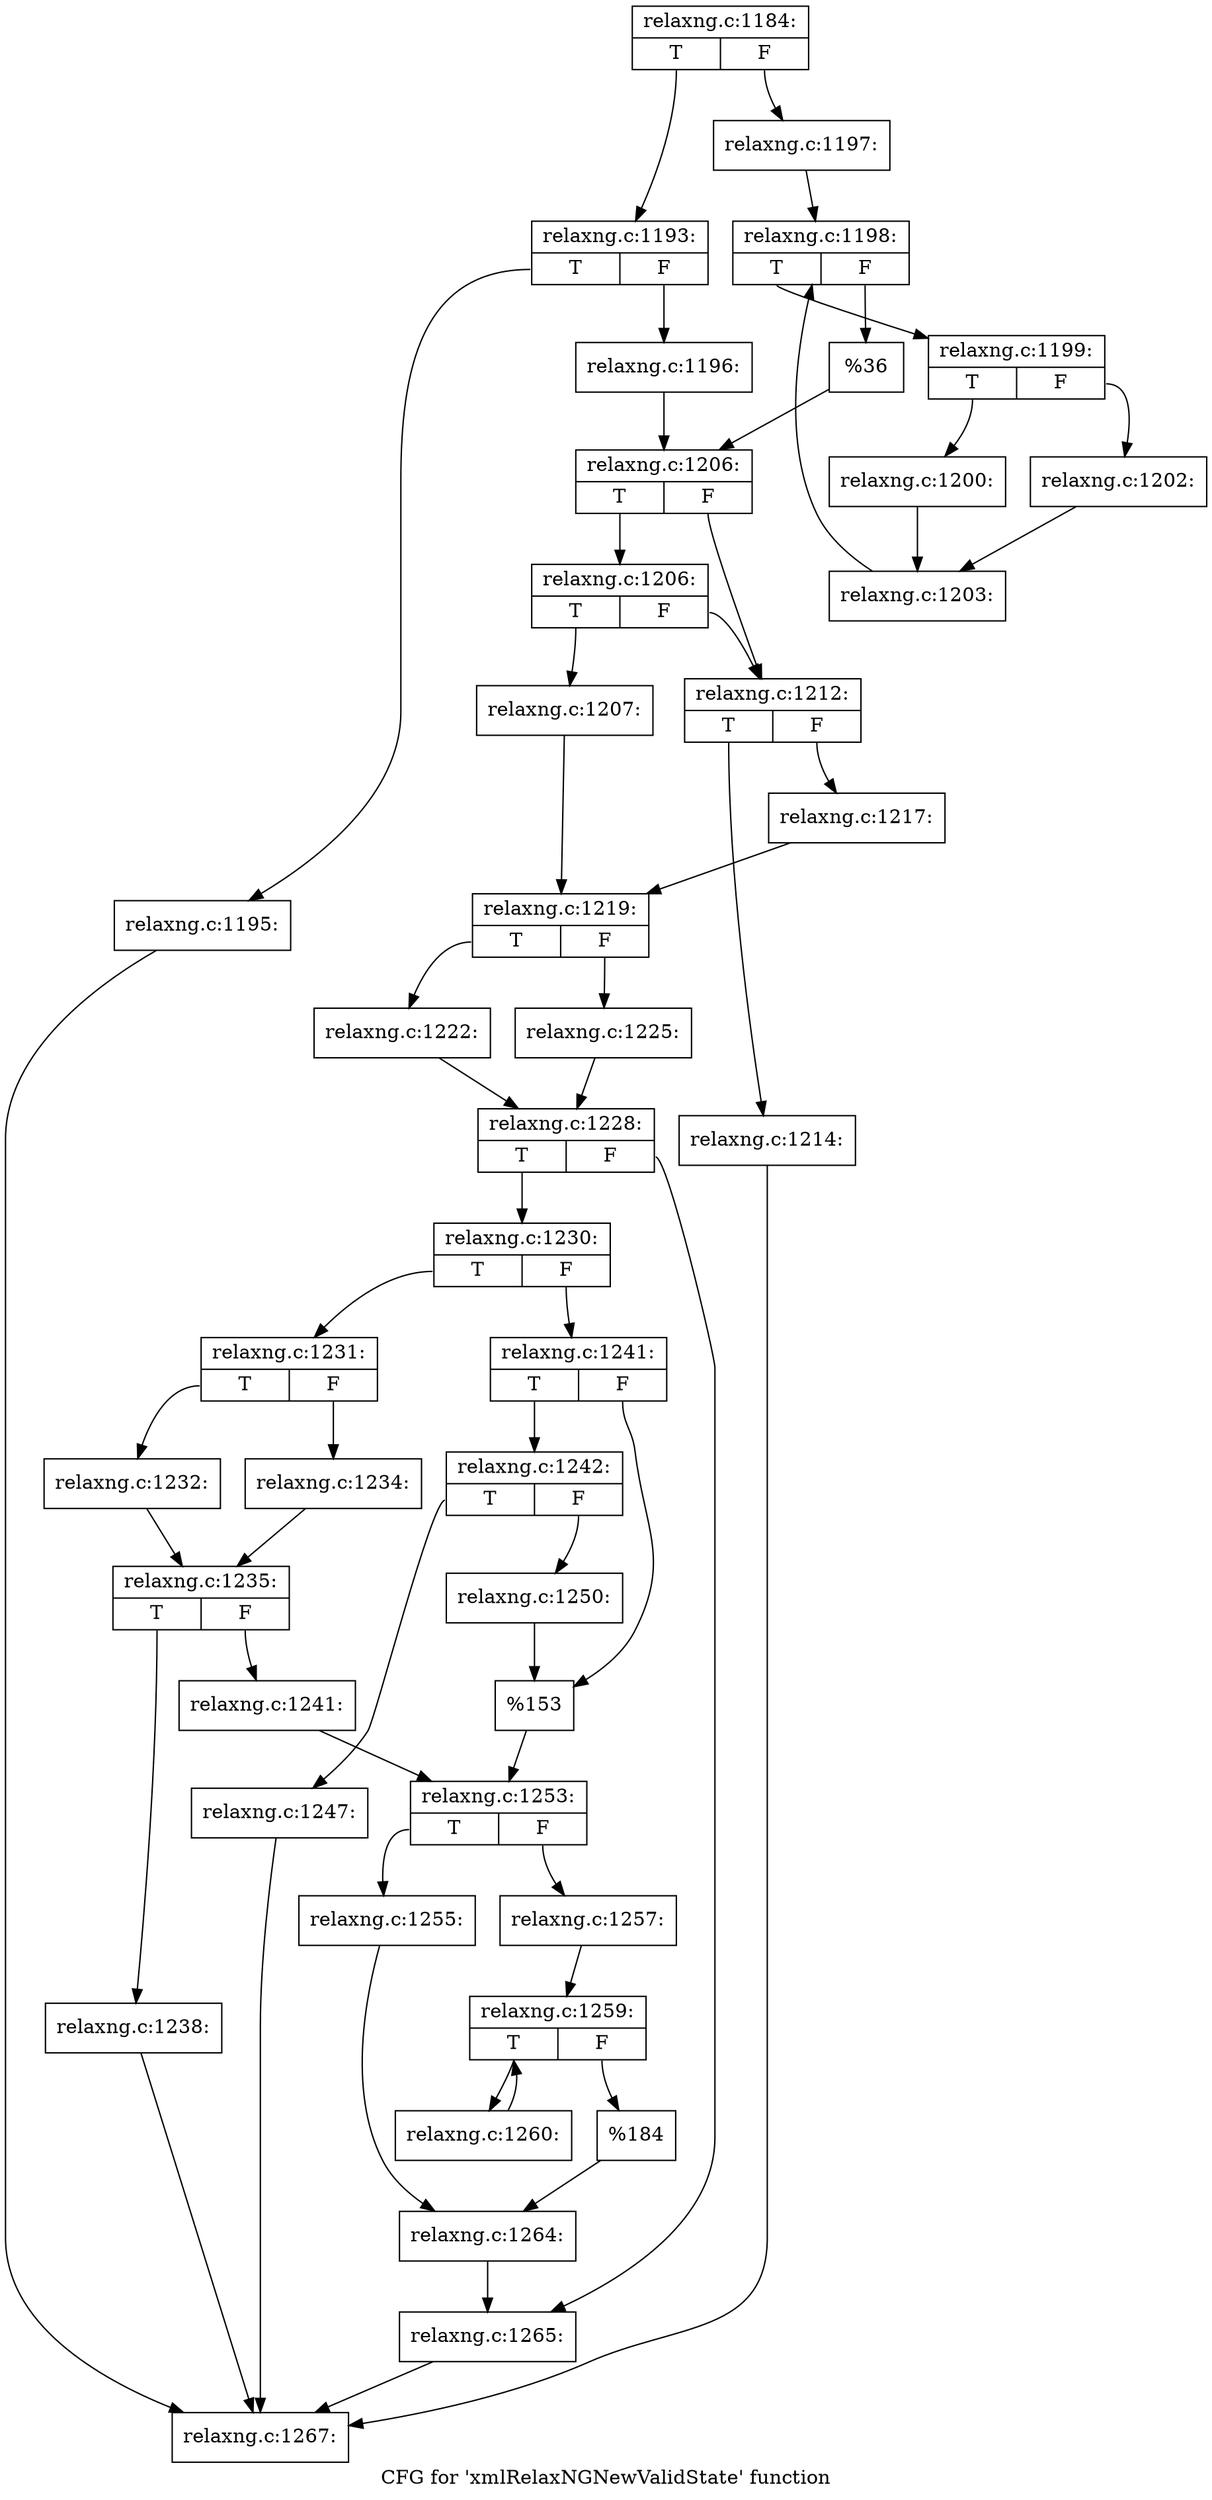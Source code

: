 digraph "CFG for 'xmlRelaxNGNewValidState' function" {
	label="CFG for 'xmlRelaxNGNewValidState' function";

	Node0x555e9c6fe460 [shape=record,label="{relaxng.c:1184:|{<s0>T|<s1>F}}"];
	Node0x555e9c6fe460:s0 -> Node0x555e9c702a70;
	Node0x555e9c6fe460:s1 -> Node0x555e9c702b10;
	Node0x555e9c702a70 [shape=record,label="{relaxng.c:1193:|{<s0>T|<s1>F}}"];
	Node0x555e9c702a70:s0 -> Node0x555e9c703130;
	Node0x555e9c702a70:s1 -> Node0x555e9c703180;
	Node0x555e9c703130 [shape=record,label="{relaxng.c:1195:}"];
	Node0x555e9c703130 -> Node0x555e9c6fe4b0;
	Node0x555e9c703180 [shape=record,label="{relaxng.c:1196:}"];
	Node0x555e9c703180 -> Node0x555e9c702ac0;
	Node0x555e9c702b10 [shape=record,label="{relaxng.c:1197:}"];
	Node0x555e9c702b10 -> Node0x555e9c7038a0;
	Node0x555e9c7038a0 [shape=record,label="{relaxng.c:1198:|{<s0>T|<s1>F}}"];
	Node0x555e9c7038a0:s0 -> Node0x555e9c703ca0;
	Node0x555e9c7038a0:s1 -> Node0x555e9c703ac0;
	Node0x555e9c703ca0 [shape=record,label="{relaxng.c:1199:|{<s0>T|<s1>F}}"];
	Node0x555e9c703ca0:s0 -> Node0x555e9c703e50;
	Node0x555e9c703ca0:s1 -> Node0x555e9c703ef0;
	Node0x555e9c703e50 [shape=record,label="{relaxng.c:1200:}"];
	Node0x555e9c703e50 -> Node0x555e9c703ea0;
	Node0x555e9c703ef0 [shape=record,label="{relaxng.c:1202:}"];
	Node0x555e9c703ef0 -> Node0x555e9c703ea0;
	Node0x555e9c703ea0 [shape=record,label="{relaxng.c:1203:}"];
	Node0x555e9c703ea0 -> Node0x555e9c7038a0;
	Node0x555e9c703ac0 [shape=record,label="{%36}"];
	Node0x555e9c703ac0 -> Node0x555e9c702ac0;
	Node0x555e9c702ac0 [shape=record,label="{relaxng.c:1206:|{<s0>T|<s1>F}}"];
	Node0x555e9c702ac0:s0 -> Node0x555e9c704c50;
	Node0x555e9c702ac0:s1 -> Node0x555e9c704c00;
	Node0x555e9c704c50 [shape=record,label="{relaxng.c:1206:|{<s0>T|<s1>F}}"];
	Node0x555e9c704c50:s0 -> Node0x555e9c704b60;
	Node0x555e9c704c50:s1 -> Node0x555e9c704c00;
	Node0x555e9c704b60 [shape=record,label="{relaxng.c:1207:}"];
	Node0x555e9c704b60 -> Node0x555e9c704bb0;
	Node0x555e9c704c00 [shape=record,label="{relaxng.c:1212:|{<s0>T|<s1>F}}"];
	Node0x555e9c704c00:s0 -> Node0x555e9c706590;
	Node0x555e9c704c00:s1 -> Node0x555e9c7065e0;
	Node0x555e9c706590 [shape=record,label="{relaxng.c:1214:}"];
	Node0x555e9c706590 -> Node0x555e9c6fe4b0;
	Node0x555e9c7065e0 [shape=record,label="{relaxng.c:1217:}"];
	Node0x555e9c7065e0 -> Node0x555e9c704bb0;
	Node0x555e9c704bb0 [shape=record,label="{relaxng.c:1219:|{<s0>T|<s1>F}}"];
	Node0x555e9c704bb0:s0 -> Node0x555e9c707650;
	Node0x555e9c704bb0:s1 -> Node0x555e9c7076f0;
	Node0x555e9c707650 [shape=record,label="{relaxng.c:1222:}"];
	Node0x555e9c707650 -> Node0x555e9c7076a0;
	Node0x555e9c7076f0 [shape=record,label="{relaxng.c:1225:}"];
	Node0x555e9c7076f0 -> Node0x555e9c7076a0;
	Node0x555e9c7076a0 [shape=record,label="{relaxng.c:1228:|{<s0>T|<s1>F}}"];
	Node0x555e9c7076a0:s0 -> Node0x555e9c708c20;
	Node0x555e9c7076a0:s1 -> Node0x555e9c708c70;
	Node0x555e9c708c20 [shape=record,label="{relaxng.c:1230:|{<s0>T|<s1>F}}"];
	Node0x555e9c708c20:s0 -> Node0x555e9c709030;
	Node0x555e9c708c20:s1 -> Node0x555e9c7090d0;
	Node0x555e9c709030 [shape=record,label="{relaxng.c:1231:|{<s0>T|<s1>F}}"];
	Node0x555e9c709030:s0 -> Node0x555e9c709590;
	Node0x555e9c709030:s1 -> Node0x555e9c709630;
	Node0x555e9c709590 [shape=record,label="{relaxng.c:1232:}"];
	Node0x555e9c709590 -> Node0x555e9c7095e0;
	Node0x555e9c709630 [shape=record,label="{relaxng.c:1234:}"];
	Node0x555e9c709630 -> Node0x555e9c7095e0;
	Node0x555e9c7095e0 [shape=record,label="{relaxng.c:1235:|{<s0>T|<s1>F}}"];
	Node0x555e9c7095e0:s0 -> Node0x555e9c70a550;
	Node0x555e9c7095e0:s1 -> Node0x555e9c70a5a0;
	Node0x555e9c70a550 [shape=record,label="{relaxng.c:1238:}"];
	Node0x555e9c70a550 -> Node0x555e9c6fe4b0;
	Node0x555e9c70a5a0 [shape=record,label="{relaxng.c:1241:}"];
	Node0x555e9c70a5a0 -> Node0x555e9c709080;
	Node0x555e9c7090d0 [shape=record,label="{relaxng.c:1241:|{<s0>T|<s1>F}}"];
	Node0x555e9c7090d0:s0 -> Node0x555e9c70aee0;
	Node0x555e9c7090d0:s1 -> Node0x555e9c70af30;
	Node0x555e9c70aee0 [shape=record,label="{relaxng.c:1242:|{<s0>T|<s1>F}}"];
	Node0x555e9c70aee0:s0 -> Node0x555e9c70bd80;
	Node0x555e9c70aee0:s1 -> Node0x555e9c70bdd0;
	Node0x555e9c70bd80 [shape=record,label="{relaxng.c:1247:}"];
	Node0x555e9c70bd80 -> Node0x555e9c6fe4b0;
	Node0x555e9c70bdd0 [shape=record,label="{relaxng.c:1250:}"];
	Node0x555e9c70bdd0 -> Node0x555e9c70af30;
	Node0x555e9c70af30 [shape=record,label="{%153}"];
	Node0x555e9c70af30 -> Node0x555e9c709080;
	Node0x555e9c709080 [shape=record,label="{relaxng.c:1253:|{<s0>T|<s1>F}}"];
	Node0x555e9c709080:s0 -> Node0x555e9c70ce80;
	Node0x555e9c709080:s1 -> Node0x555e9c70cf20;
	Node0x555e9c70ce80 [shape=record,label="{relaxng.c:1255:}"];
	Node0x555e9c70ce80 -> Node0x555e9c70ced0;
	Node0x555e9c70cf20 [shape=record,label="{relaxng.c:1257:}"];
	Node0x555e9c70cf20 -> Node0x555e9c70ded0;
	Node0x555e9c70ded0 [shape=record,label="{relaxng.c:1259:|{<s0>T|<s1>F}}"];
	Node0x555e9c70ded0:s0 -> Node0x555e9c70e2d0;
	Node0x555e9c70ded0:s1 -> Node0x555e9c70e0f0;
	Node0x555e9c70e2d0 [shape=record,label="{relaxng.c:1260:}"];
	Node0x555e9c70e2d0 -> Node0x555e9c70ded0;
	Node0x555e9c70e0f0 [shape=record,label="{%184}"];
	Node0x555e9c70e0f0 -> Node0x555e9c70ced0;
	Node0x555e9c70ced0 [shape=record,label="{relaxng.c:1264:}"];
	Node0x555e9c70ced0 -> Node0x555e9c708c70;
	Node0x555e9c708c70 [shape=record,label="{relaxng.c:1265:}"];
	Node0x555e9c708c70 -> Node0x555e9c6fe4b0;
	Node0x555e9c6fe4b0 [shape=record,label="{relaxng.c:1267:}"];
}
